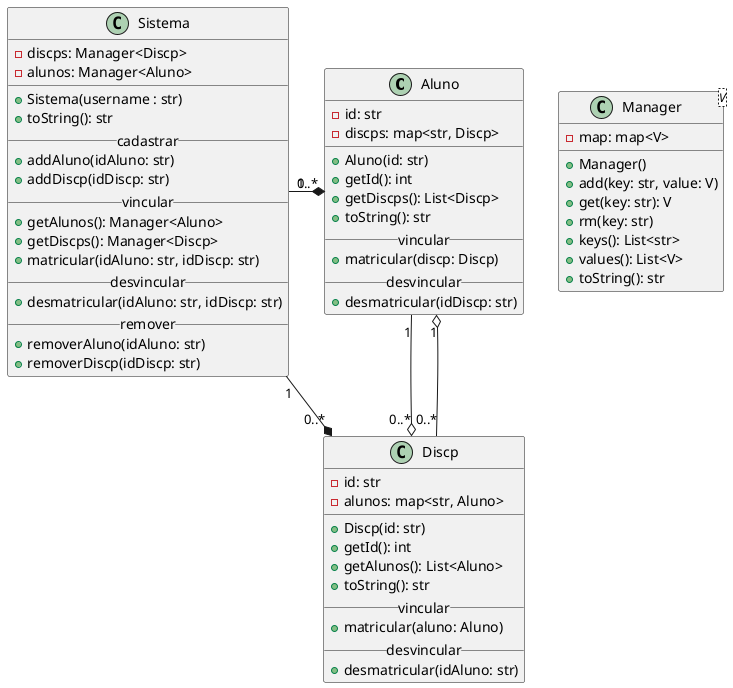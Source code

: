 @startuml
skinparam defaultFontName "JetBrains Mono Medium"


class Aluno {
    '
    - id: str
    '
    - discps: map<str, Discp>
    __
    '
    + Aluno(id: str)
    '
    + getId(): int
    '
    + getDiscps(): List<Discp>
    '
    ' retorna o nome do aluno e o nome das disciplinas matriculadas
    + toString(): str
    '
    __vincular__
    ' 
    ' cria o vínculo bidirecional aluno disciplina
    + matricular(discp: Discp)
    '
    __desvincular__
    '
    + desmatricular(idDiscp: str)
}

class Discp {
    '
    - id: str
    '
    - alunos: map<str, Aluno>
    __
    '
    + Discp(id: str)
    '
    + getId(): int
    '
    + getAlunos(): List<Aluno>
    '
    ' mostra o id da disciplina e o nome dos alunos matriculados
    + toString(): str
    '
    __vincular__
    ' 
    ' cria o vínculo bidirecional aluno disciplina
    + matricular(aluno: Aluno)
    '
    __desvincular__
    '
    + desmatricular(idAluno: str)
}


class Manager <V> {
    '
    - map: map<V>
    '
    + Manager()
    '
    ' adiciona se não existir e lança exceção se já existir
    + add(key: str, value: V)
    '
    ' remove se existir e lança exceção se não existir
    + get(key: str): V
    '
    ' remove se existir e lança exceção se não existir
    + rm(key: str)
    '
    + keys(): List<str>
    '
    + values(): List<V>
    '
    ' retorna o texto dos valores inseridos
    + toString(): str
}

class Sistema {
    '
    - discps: Manager<Discp>
    '
    - alunos: Manager<Aluno>
    '
    __
    '
    + Sistema(username : str)
    '
    ' mostra os alunos e disciplinas cadastradas
    + toString(): str
    '
    __cadastrar__
    '
    ' adiciona um aluno com esse id no sistema
    + addAluno(idAluno: str)
    '
    ' adiciona uma disciplina com esse id no sistema
    + addDiscp(idDiscp: str)
    '
    __vincular__
    '
    + getAlunos(): Manager<Aluno>
    '
    + getDiscps(): Manager<Discp>
    ' 
    ' recupera os objetos aluno e disciplina e vincula-os
    + matricular(idAluno: str, idDiscp: str)
    '
    __desvincular__
    '
    + desmatricular(idAluno: str, idDiscp: str)
    '
    __remover__
    '
    ' remove um aluno com esse id do sistema desfazendo todos os vínculos
    + removerAluno(idAluno: str)
    '
    ' remove uma disciplina com esse id do sistema desfazendo todos os vínculos
    + removerDiscp(idDiscp: str)
}

Sistema "1" -* "0..*" Aluno
Sistema "1" -* "0..*" Discp
Aluno "1" --o "0..*" Discp
Aluno "1" o-- "0..*" Discp

@enduml
